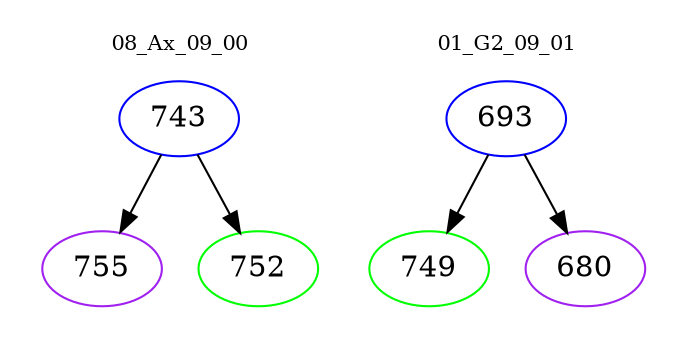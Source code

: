 digraph{
subgraph cluster_0 {
color = white
label = "08_Ax_09_00";
fontsize=10;
T0_743 [label="743", color="blue"]
T0_743 -> T0_755 [color="black"]
T0_755 [label="755", color="purple"]
T0_743 -> T0_752 [color="black"]
T0_752 [label="752", color="green"]
}
subgraph cluster_1 {
color = white
label = "01_G2_09_01";
fontsize=10;
T1_693 [label="693", color="blue"]
T1_693 -> T1_749 [color="black"]
T1_749 [label="749", color="green"]
T1_693 -> T1_680 [color="black"]
T1_680 [label="680", color="purple"]
}
}
